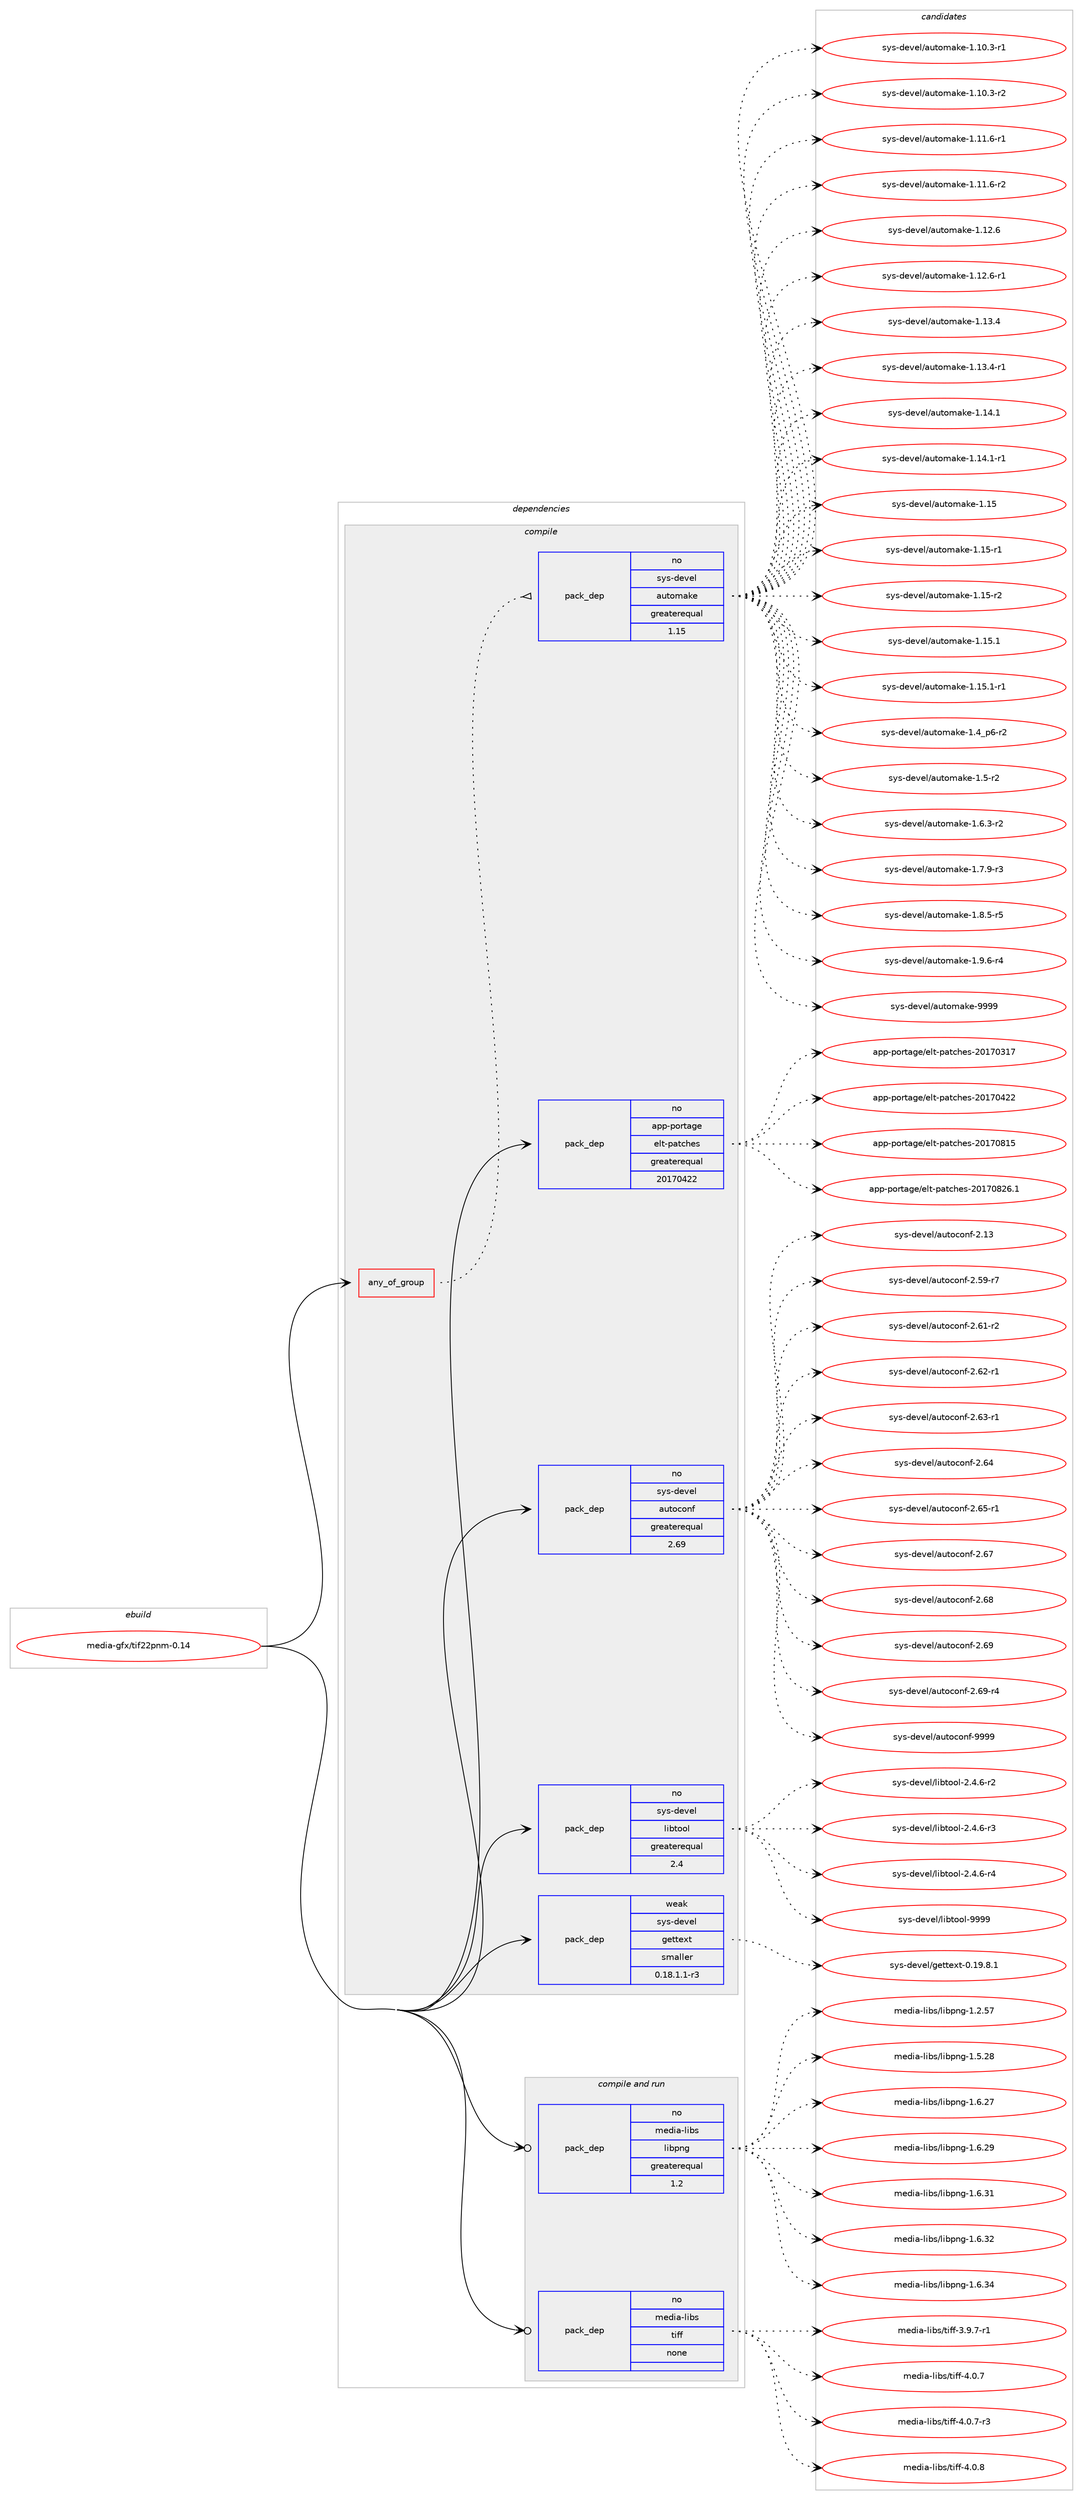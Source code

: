 digraph prolog {

# *************
# Graph options
# *************

newrank=true;
concentrate=true;
compound=true;
graph [rankdir=LR,fontname=Helvetica,fontsize=10,ranksep=1.5];#, ranksep=2.5, nodesep=0.2];
edge  [arrowhead=vee];
node  [fontname=Helvetica,fontsize=10];

# **********
# The ebuild
# **********

subgraph cluster_leftcol {
color=gray;
rank=same;
label=<<i>ebuild</i>>;
id [label="media-gfx/tif22pnm-0.14", color=red, width=4, href="../media-gfx/tif22pnm-0.14.svg"];
}

# ****************
# The dependencies
# ****************

subgraph cluster_midcol {
color=gray;
label=<<i>dependencies</i>>;
subgraph cluster_compile {
fillcolor="#eeeeee";
style=filled;
label=<<i>compile</i>>;
subgraph any5339 {
dependency358514 [label=<<TABLE BORDER="0" CELLBORDER="1" CELLSPACING="0" CELLPADDING="4"><TR><TD CELLPADDING="10">any_of_group</TD></TR></TABLE>>, shape=none, color=red];subgraph pack264537 {
dependency358515 [label=<<TABLE BORDER="0" CELLBORDER="1" CELLSPACING="0" CELLPADDING="4" WIDTH="220"><TR><TD ROWSPAN="6" CELLPADDING="30">pack_dep</TD></TR><TR><TD WIDTH="110">no</TD></TR><TR><TD>sys-devel</TD></TR><TR><TD>automake</TD></TR><TR><TD>greaterequal</TD></TR><TR><TD>1.15</TD></TR></TABLE>>, shape=none, color=blue];
}
dependency358514:e -> dependency358515:w [weight=20,style="dotted",arrowhead="oinv"];
}
id:e -> dependency358514:w [weight=20,style="solid",arrowhead="vee"];
subgraph pack264538 {
dependency358516 [label=<<TABLE BORDER="0" CELLBORDER="1" CELLSPACING="0" CELLPADDING="4" WIDTH="220"><TR><TD ROWSPAN="6" CELLPADDING="30">pack_dep</TD></TR><TR><TD WIDTH="110">no</TD></TR><TR><TD>app-portage</TD></TR><TR><TD>elt-patches</TD></TR><TR><TD>greaterequal</TD></TR><TR><TD>20170422</TD></TR></TABLE>>, shape=none, color=blue];
}
id:e -> dependency358516:w [weight=20,style="solid",arrowhead="vee"];
subgraph pack264539 {
dependency358517 [label=<<TABLE BORDER="0" CELLBORDER="1" CELLSPACING="0" CELLPADDING="4" WIDTH="220"><TR><TD ROWSPAN="6" CELLPADDING="30">pack_dep</TD></TR><TR><TD WIDTH="110">no</TD></TR><TR><TD>sys-devel</TD></TR><TR><TD>autoconf</TD></TR><TR><TD>greaterequal</TD></TR><TR><TD>2.69</TD></TR></TABLE>>, shape=none, color=blue];
}
id:e -> dependency358517:w [weight=20,style="solid",arrowhead="vee"];
subgraph pack264540 {
dependency358518 [label=<<TABLE BORDER="0" CELLBORDER="1" CELLSPACING="0" CELLPADDING="4" WIDTH="220"><TR><TD ROWSPAN="6" CELLPADDING="30">pack_dep</TD></TR><TR><TD WIDTH="110">no</TD></TR><TR><TD>sys-devel</TD></TR><TR><TD>libtool</TD></TR><TR><TD>greaterequal</TD></TR><TR><TD>2.4</TD></TR></TABLE>>, shape=none, color=blue];
}
id:e -> dependency358518:w [weight=20,style="solid",arrowhead="vee"];
subgraph pack264541 {
dependency358519 [label=<<TABLE BORDER="0" CELLBORDER="1" CELLSPACING="0" CELLPADDING="4" WIDTH="220"><TR><TD ROWSPAN="6" CELLPADDING="30">pack_dep</TD></TR><TR><TD WIDTH="110">weak</TD></TR><TR><TD>sys-devel</TD></TR><TR><TD>gettext</TD></TR><TR><TD>smaller</TD></TR><TR><TD>0.18.1.1-r3</TD></TR></TABLE>>, shape=none, color=blue];
}
id:e -> dependency358519:w [weight=20,style="solid",arrowhead="vee"];
}
subgraph cluster_compileandrun {
fillcolor="#eeeeee";
style=filled;
label=<<i>compile and run</i>>;
subgraph pack264542 {
dependency358520 [label=<<TABLE BORDER="0" CELLBORDER="1" CELLSPACING="0" CELLPADDING="4" WIDTH="220"><TR><TD ROWSPAN="6" CELLPADDING="30">pack_dep</TD></TR><TR><TD WIDTH="110">no</TD></TR><TR><TD>media-libs</TD></TR><TR><TD>libpng</TD></TR><TR><TD>greaterequal</TD></TR><TR><TD>1.2</TD></TR></TABLE>>, shape=none, color=blue];
}
id:e -> dependency358520:w [weight=20,style="solid",arrowhead="odotvee"];
subgraph pack264543 {
dependency358521 [label=<<TABLE BORDER="0" CELLBORDER="1" CELLSPACING="0" CELLPADDING="4" WIDTH="220"><TR><TD ROWSPAN="6" CELLPADDING="30">pack_dep</TD></TR><TR><TD WIDTH="110">no</TD></TR><TR><TD>media-libs</TD></TR><TR><TD>tiff</TD></TR><TR><TD>none</TD></TR><TR><TD></TD></TR></TABLE>>, shape=none, color=blue];
}
id:e -> dependency358521:w [weight=20,style="solid",arrowhead="odotvee"];
}
subgraph cluster_run {
fillcolor="#eeeeee";
style=filled;
label=<<i>run</i>>;
}
}

# **************
# The candidates
# **************

subgraph cluster_choices {
rank=same;
color=gray;
label=<<i>candidates</i>>;

subgraph choice264537 {
color=black;
nodesep=1;
choice11512111545100101118101108479711711611110997107101454946494846514511449 [label="sys-devel/automake-1.10.3-r1", color=red, width=4,href="../sys-devel/automake-1.10.3-r1.svg"];
choice11512111545100101118101108479711711611110997107101454946494846514511450 [label="sys-devel/automake-1.10.3-r2", color=red, width=4,href="../sys-devel/automake-1.10.3-r2.svg"];
choice11512111545100101118101108479711711611110997107101454946494946544511449 [label="sys-devel/automake-1.11.6-r1", color=red, width=4,href="../sys-devel/automake-1.11.6-r1.svg"];
choice11512111545100101118101108479711711611110997107101454946494946544511450 [label="sys-devel/automake-1.11.6-r2", color=red, width=4,href="../sys-devel/automake-1.11.6-r2.svg"];
choice1151211154510010111810110847971171161111099710710145494649504654 [label="sys-devel/automake-1.12.6", color=red, width=4,href="../sys-devel/automake-1.12.6.svg"];
choice11512111545100101118101108479711711611110997107101454946495046544511449 [label="sys-devel/automake-1.12.6-r1", color=red, width=4,href="../sys-devel/automake-1.12.6-r1.svg"];
choice1151211154510010111810110847971171161111099710710145494649514652 [label="sys-devel/automake-1.13.4", color=red, width=4,href="../sys-devel/automake-1.13.4.svg"];
choice11512111545100101118101108479711711611110997107101454946495146524511449 [label="sys-devel/automake-1.13.4-r1", color=red, width=4,href="../sys-devel/automake-1.13.4-r1.svg"];
choice1151211154510010111810110847971171161111099710710145494649524649 [label="sys-devel/automake-1.14.1", color=red, width=4,href="../sys-devel/automake-1.14.1.svg"];
choice11512111545100101118101108479711711611110997107101454946495246494511449 [label="sys-devel/automake-1.14.1-r1", color=red, width=4,href="../sys-devel/automake-1.14.1-r1.svg"];
choice115121115451001011181011084797117116111109971071014549464953 [label="sys-devel/automake-1.15", color=red, width=4,href="../sys-devel/automake-1.15.svg"];
choice1151211154510010111810110847971171161111099710710145494649534511449 [label="sys-devel/automake-1.15-r1", color=red, width=4,href="../sys-devel/automake-1.15-r1.svg"];
choice1151211154510010111810110847971171161111099710710145494649534511450 [label="sys-devel/automake-1.15-r2", color=red, width=4,href="../sys-devel/automake-1.15-r2.svg"];
choice1151211154510010111810110847971171161111099710710145494649534649 [label="sys-devel/automake-1.15.1", color=red, width=4,href="../sys-devel/automake-1.15.1.svg"];
choice11512111545100101118101108479711711611110997107101454946495346494511449 [label="sys-devel/automake-1.15.1-r1", color=red, width=4,href="../sys-devel/automake-1.15.1-r1.svg"];
choice115121115451001011181011084797117116111109971071014549465295112544511450 [label="sys-devel/automake-1.4_p6-r2", color=red, width=4,href="../sys-devel/automake-1.4_p6-r2.svg"];
choice11512111545100101118101108479711711611110997107101454946534511450 [label="sys-devel/automake-1.5-r2", color=red, width=4,href="../sys-devel/automake-1.5-r2.svg"];
choice115121115451001011181011084797117116111109971071014549465446514511450 [label="sys-devel/automake-1.6.3-r2", color=red, width=4,href="../sys-devel/automake-1.6.3-r2.svg"];
choice115121115451001011181011084797117116111109971071014549465546574511451 [label="sys-devel/automake-1.7.9-r3", color=red, width=4,href="../sys-devel/automake-1.7.9-r3.svg"];
choice115121115451001011181011084797117116111109971071014549465646534511453 [label="sys-devel/automake-1.8.5-r5", color=red, width=4,href="../sys-devel/automake-1.8.5-r5.svg"];
choice115121115451001011181011084797117116111109971071014549465746544511452 [label="sys-devel/automake-1.9.6-r4", color=red, width=4,href="../sys-devel/automake-1.9.6-r4.svg"];
choice115121115451001011181011084797117116111109971071014557575757 [label="sys-devel/automake-9999", color=red, width=4,href="../sys-devel/automake-9999.svg"];
dependency358515:e -> choice11512111545100101118101108479711711611110997107101454946494846514511449:w [style=dotted,weight="100"];
dependency358515:e -> choice11512111545100101118101108479711711611110997107101454946494846514511450:w [style=dotted,weight="100"];
dependency358515:e -> choice11512111545100101118101108479711711611110997107101454946494946544511449:w [style=dotted,weight="100"];
dependency358515:e -> choice11512111545100101118101108479711711611110997107101454946494946544511450:w [style=dotted,weight="100"];
dependency358515:e -> choice1151211154510010111810110847971171161111099710710145494649504654:w [style=dotted,weight="100"];
dependency358515:e -> choice11512111545100101118101108479711711611110997107101454946495046544511449:w [style=dotted,weight="100"];
dependency358515:e -> choice1151211154510010111810110847971171161111099710710145494649514652:w [style=dotted,weight="100"];
dependency358515:e -> choice11512111545100101118101108479711711611110997107101454946495146524511449:w [style=dotted,weight="100"];
dependency358515:e -> choice1151211154510010111810110847971171161111099710710145494649524649:w [style=dotted,weight="100"];
dependency358515:e -> choice11512111545100101118101108479711711611110997107101454946495246494511449:w [style=dotted,weight="100"];
dependency358515:e -> choice115121115451001011181011084797117116111109971071014549464953:w [style=dotted,weight="100"];
dependency358515:e -> choice1151211154510010111810110847971171161111099710710145494649534511449:w [style=dotted,weight="100"];
dependency358515:e -> choice1151211154510010111810110847971171161111099710710145494649534511450:w [style=dotted,weight="100"];
dependency358515:e -> choice1151211154510010111810110847971171161111099710710145494649534649:w [style=dotted,weight="100"];
dependency358515:e -> choice11512111545100101118101108479711711611110997107101454946495346494511449:w [style=dotted,weight="100"];
dependency358515:e -> choice115121115451001011181011084797117116111109971071014549465295112544511450:w [style=dotted,weight="100"];
dependency358515:e -> choice11512111545100101118101108479711711611110997107101454946534511450:w [style=dotted,weight="100"];
dependency358515:e -> choice115121115451001011181011084797117116111109971071014549465446514511450:w [style=dotted,weight="100"];
dependency358515:e -> choice115121115451001011181011084797117116111109971071014549465546574511451:w [style=dotted,weight="100"];
dependency358515:e -> choice115121115451001011181011084797117116111109971071014549465646534511453:w [style=dotted,weight="100"];
dependency358515:e -> choice115121115451001011181011084797117116111109971071014549465746544511452:w [style=dotted,weight="100"];
dependency358515:e -> choice115121115451001011181011084797117116111109971071014557575757:w [style=dotted,weight="100"];
}
subgraph choice264538 {
color=black;
nodesep=1;
choice97112112451121111141169710310147101108116451129711699104101115455048495548514955 [label="app-portage/elt-patches-20170317", color=red, width=4,href="../app-portage/elt-patches-20170317.svg"];
choice97112112451121111141169710310147101108116451129711699104101115455048495548525050 [label="app-portage/elt-patches-20170422", color=red, width=4,href="../app-portage/elt-patches-20170422.svg"];
choice97112112451121111141169710310147101108116451129711699104101115455048495548564953 [label="app-portage/elt-patches-20170815", color=red, width=4,href="../app-portage/elt-patches-20170815.svg"];
choice971121124511211111411697103101471011081164511297116991041011154550484955485650544649 [label="app-portage/elt-patches-20170826.1", color=red, width=4,href="../app-portage/elt-patches-20170826.1.svg"];
dependency358516:e -> choice97112112451121111141169710310147101108116451129711699104101115455048495548514955:w [style=dotted,weight="100"];
dependency358516:e -> choice97112112451121111141169710310147101108116451129711699104101115455048495548525050:w [style=dotted,weight="100"];
dependency358516:e -> choice97112112451121111141169710310147101108116451129711699104101115455048495548564953:w [style=dotted,weight="100"];
dependency358516:e -> choice971121124511211111411697103101471011081164511297116991041011154550484955485650544649:w [style=dotted,weight="100"];
}
subgraph choice264539 {
color=black;
nodesep=1;
choice115121115451001011181011084797117116111991111101024550464951 [label="sys-devel/autoconf-2.13", color=red, width=4,href="../sys-devel/autoconf-2.13.svg"];
choice1151211154510010111810110847971171161119911111010245504653574511455 [label="sys-devel/autoconf-2.59-r7", color=red, width=4,href="../sys-devel/autoconf-2.59-r7.svg"];
choice1151211154510010111810110847971171161119911111010245504654494511450 [label="sys-devel/autoconf-2.61-r2", color=red, width=4,href="../sys-devel/autoconf-2.61-r2.svg"];
choice1151211154510010111810110847971171161119911111010245504654504511449 [label="sys-devel/autoconf-2.62-r1", color=red, width=4,href="../sys-devel/autoconf-2.62-r1.svg"];
choice1151211154510010111810110847971171161119911111010245504654514511449 [label="sys-devel/autoconf-2.63-r1", color=red, width=4,href="../sys-devel/autoconf-2.63-r1.svg"];
choice115121115451001011181011084797117116111991111101024550465452 [label="sys-devel/autoconf-2.64", color=red, width=4,href="../sys-devel/autoconf-2.64.svg"];
choice1151211154510010111810110847971171161119911111010245504654534511449 [label="sys-devel/autoconf-2.65-r1", color=red, width=4,href="../sys-devel/autoconf-2.65-r1.svg"];
choice115121115451001011181011084797117116111991111101024550465455 [label="sys-devel/autoconf-2.67", color=red, width=4,href="../sys-devel/autoconf-2.67.svg"];
choice115121115451001011181011084797117116111991111101024550465456 [label="sys-devel/autoconf-2.68", color=red, width=4,href="../sys-devel/autoconf-2.68.svg"];
choice115121115451001011181011084797117116111991111101024550465457 [label="sys-devel/autoconf-2.69", color=red, width=4,href="../sys-devel/autoconf-2.69.svg"];
choice1151211154510010111810110847971171161119911111010245504654574511452 [label="sys-devel/autoconf-2.69-r4", color=red, width=4,href="../sys-devel/autoconf-2.69-r4.svg"];
choice115121115451001011181011084797117116111991111101024557575757 [label="sys-devel/autoconf-9999", color=red, width=4,href="../sys-devel/autoconf-9999.svg"];
dependency358517:e -> choice115121115451001011181011084797117116111991111101024550464951:w [style=dotted,weight="100"];
dependency358517:e -> choice1151211154510010111810110847971171161119911111010245504653574511455:w [style=dotted,weight="100"];
dependency358517:e -> choice1151211154510010111810110847971171161119911111010245504654494511450:w [style=dotted,weight="100"];
dependency358517:e -> choice1151211154510010111810110847971171161119911111010245504654504511449:w [style=dotted,weight="100"];
dependency358517:e -> choice1151211154510010111810110847971171161119911111010245504654514511449:w [style=dotted,weight="100"];
dependency358517:e -> choice115121115451001011181011084797117116111991111101024550465452:w [style=dotted,weight="100"];
dependency358517:e -> choice1151211154510010111810110847971171161119911111010245504654534511449:w [style=dotted,weight="100"];
dependency358517:e -> choice115121115451001011181011084797117116111991111101024550465455:w [style=dotted,weight="100"];
dependency358517:e -> choice115121115451001011181011084797117116111991111101024550465456:w [style=dotted,weight="100"];
dependency358517:e -> choice115121115451001011181011084797117116111991111101024550465457:w [style=dotted,weight="100"];
dependency358517:e -> choice1151211154510010111810110847971171161119911111010245504654574511452:w [style=dotted,weight="100"];
dependency358517:e -> choice115121115451001011181011084797117116111991111101024557575757:w [style=dotted,weight="100"];
}
subgraph choice264540 {
color=black;
nodesep=1;
choice1151211154510010111810110847108105981161111111084550465246544511450 [label="sys-devel/libtool-2.4.6-r2", color=red, width=4,href="../sys-devel/libtool-2.4.6-r2.svg"];
choice1151211154510010111810110847108105981161111111084550465246544511451 [label="sys-devel/libtool-2.4.6-r3", color=red, width=4,href="../sys-devel/libtool-2.4.6-r3.svg"];
choice1151211154510010111810110847108105981161111111084550465246544511452 [label="sys-devel/libtool-2.4.6-r4", color=red, width=4,href="../sys-devel/libtool-2.4.6-r4.svg"];
choice1151211154510010111810110847108105981161111111084557575757 [label="sys-devel/libtool-9999", color=red, width=4,href="../sys-devel/libtool-9999.svg"];
dependency358518:e -> choice1151211154510010111810110847108105981161111111084550465246544511450:w [style=dotted,weight="100"];
dependency358518:e -> choice1151211154510010111810110847108105981161111111084550465246544511451:w [style=dotted,weight="100"];
dependency358518:e -> choice1151211154510010111810110847108105981161111111084550465246544511452:w [style=dotted,weight="100"];
dependency358518:e -> choice1151211154510010111810110847108105981161111111084557575757:w [style=dotted,weight="100"];
}
subgraph choice264541 {
color=black;
nodesep=1;
choice1151211154510010111810110847103101116116101120116454846495746564649 [label="sys-devel/gettext-0.19.8.1", color=red, width=4,href="../sys-devel/gettext-0.19.8.1.svg"];
dependency358519:e -> choice1151211154510010111810110847103101116116101120116454846495746564649:w [style=dotted,weight="100"];
}
subgraph choice264542 {
color=black;
nodesep=1;
choice109101100105974510810598115471081059811211010345494650465355 [label="media-libs/libpng-1.2.57", color=red, width=4,href="../media-libs/libpng-1.2.57.svg"];
choice109101100105974510810598115471081059811211010345494653465056 [label="media-libs/libpng-1.5.28", color=red, width=4,href="../media-libs/libpng-1.5.28.svg"];
choice109101100105974510810598115471081059811211010345494654465055 [label="media-libs/libpng-1.6.27", color=red, width=4,href="../media-libs/libpng-1.6.27.svg"];
choice109101100105974510810598115471081059811211010345494654465057 [label="media-libs/libpng-1.6.29", color=red, width=4,href="../media-libs/libpng-1.6.29.svg"];
choice109101100105974510810598115471081059811211010345494654465149 [label="media-libs/libpng-1.6.31", color=red, width=4,href="../media-libs/libpng-1.6.31.svg"];
choice109101100105974510810598115471081059811211010345494654465150 [label="media-libs/libpng-1.6.32", color=red, width=4,href="../media-libs/libpng-1.6.32.svg"];
choice109101100105974510810598115471081059811211010345494654465152 [label="media-libs/libpng-1.6.34", color=red, width=4,href="../media-libs/libpng-1.6.34.svg"];
dependency358520:e -> choice109101100105974510810598115471081059811211010345494650465355:w [style=dotted,weight="100"];
dependency358520:e -> choice109101100105974510810598115471081059811211010345494653465056:w [style=dotted,weight="100"];
dependency358520:e -> choice109101100105974510810598115471081059811211010345494654465055:w [style=dotted,weight="100"];
dependency358520:e -> choice109101100105974510810598115471081059811211010345494654465057:w [style=dotted,weight="100"];
dependency358520:e -> choice109101100105974510810598115471081059811211010345494654465149:w [style=dotted,weight="100"];
dependency358520:e -> choice109101100105974510810598115471081059811211010345494654465150:w [style=dotted,weight="100"];
dependency358520:e -> choice109101100105974510810598115471081059811211010345494654465152:w [style=dotted,weight="100"];
}
subgraph choice264543 {
color=black;
nodesep=1;
choice109101100105974510810598115471161051021024551465746554511449 [label="media-libs/tiff-3.9.7-r1", color=red, width=4,href="../media-libs/tiff-3.9.7-r1.svg"];
choice10910110010597451081059811547116105102102455246484655 [label="media-libs/tiff-4.0.7", color=red, width=4,href="../media-libs/tiff-4.0.7.svg"];
choice109101100105974510810598115471161051021024552464846554511451 [label="media-libs/tiff-4.0.7-r3", color=red, width=4,href="../media-libs/tiff-4.0.7-r3.svg"];
choice10910110010597451081059811547116105102102455246484656 [label="media-libs/tiff-4.0.8", color=red, width=4,href="../media-libs/tiff-4.0.8.svg"];
dependency358521:e -> choice109101100105974510810598115471161051021024551465746554511449:w [style=dotted,weight="100"];
dependency358521:e -> choice10910110010597451081059811547116105102102455246484655:w [style=dotted,weight="100"];
dependency358521:e -> choice109101100105974510810598115471161051021024552464846554511451:w [style=dotted,weight="100"];
dependency358521:e -> choice10910110010597451081059811547116105102102455246484656:w [style=dotted,weight="100"];
}
}

}
